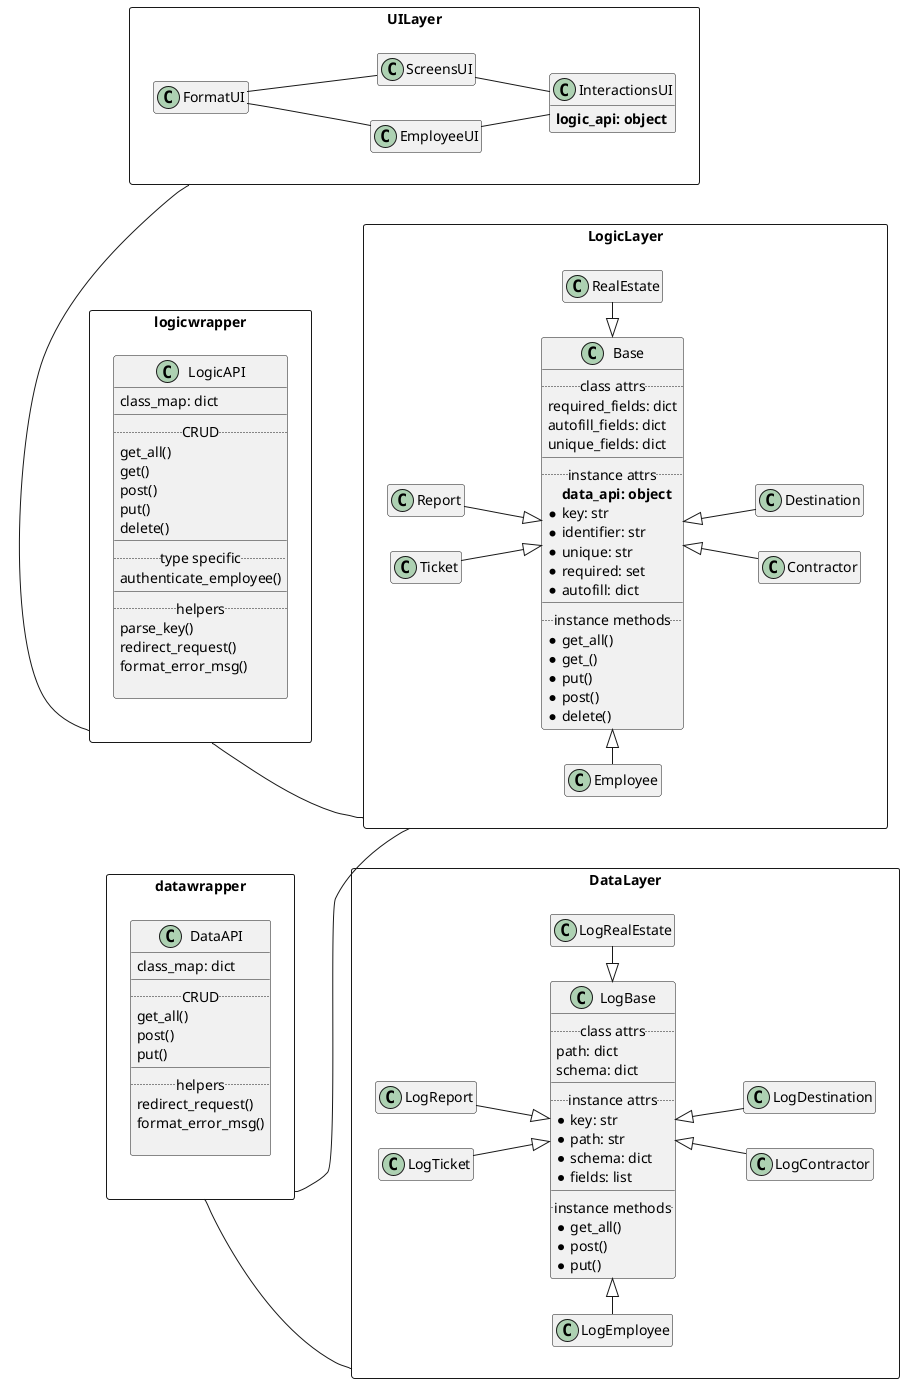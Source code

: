 @startuml Three Tier Class Diagram

hide empty methods
hide empty members
' skinparam groupInheritance 2
left to right direction

package UILayer <<Rectangle>>{
    class InteractionsUI{
        **logic_api: object**
    }
    class ScreensUI{

    }
    class FormatUI{
 
    }
    class EmployeeUI{

    }
    InteractionsUI -Up- ScreensUI
    InteractionsUI -Up- EmployeeUI
    EmployeeUI -Up- FormatUI
    ScreensUI -Up- FormatUI
}


package logicwrapper <<Rectangle>>{

class LogicAPI{
    class_map: dict
    __
    ..CRUD..
    get_all()
    get()
    post()
    put()
    delete()
    __
    ..type specific..
    authenticate_employee()
    __
    ..helpers..
    parse_key()
    redirect_request()
    format_error_msg()

}
' LogicAPI -left- UILayer

}

package LogicLayer <<Rectangle>>{
    class Base{
        ..class attrs..
        required_fields: dict
        autofill_fields: dict
        unique_fields: dict
        __
        ..instance attrs..
         **data_api: object**
        * key: str
        * identifier: str
        * unique: str
        * required: set
        * autofill: dict
        __
        ..instance methods..
        * get_all()
        * get_()
        * put()
        * post()
        * delete()
    }
    Base <|-left- Employee
    Base <|-right- RealEstate
    Base <|-Up- Ticket
    Base <|-Up- Report
    Base <|-Down- Contractor
    Base <|-Down- Destination

}

' LogicLayer -left- LogicAPI
package datawrapper <<Rectangle>>{

class DataAPI{
    class_map: dict
    __
    ..CRUD..
    get_all()
    post()
    put()
    __
    ..helpers..
    redirect_request()
    format_error_msg()

}
}

' DataAPI -left- LogicLayer

package DataLayer <<Rectangle>>{
    class LogBase{
        ..class attrs..
        path: dict
        schema: dict
        __
        ..instance attrs..
        * key: str
        * path: str
        * schema: dict
        * fields: list
        __
        ..instance methods..
        * get_all()
        * post()
        * put()
    }
    LogBase <|-left- LogEmployee
    LogBase <|-right- LogRealEstate
    LogBase <|-Up- LogTicket
    LogBase <|-Up- LogReport
    LogBase <|-Down- LogContractor
    LogBase <|-Down- LogDestination
}

' DataLayer -left- DataAPI

' UILayer -right- LogicAPI
logicwrapper -right- UILayer
logicwrapper -Down- LogicLayer
datawrapper -Down- LogicLayer
datawrapper -Down- DataLayer


@enduml